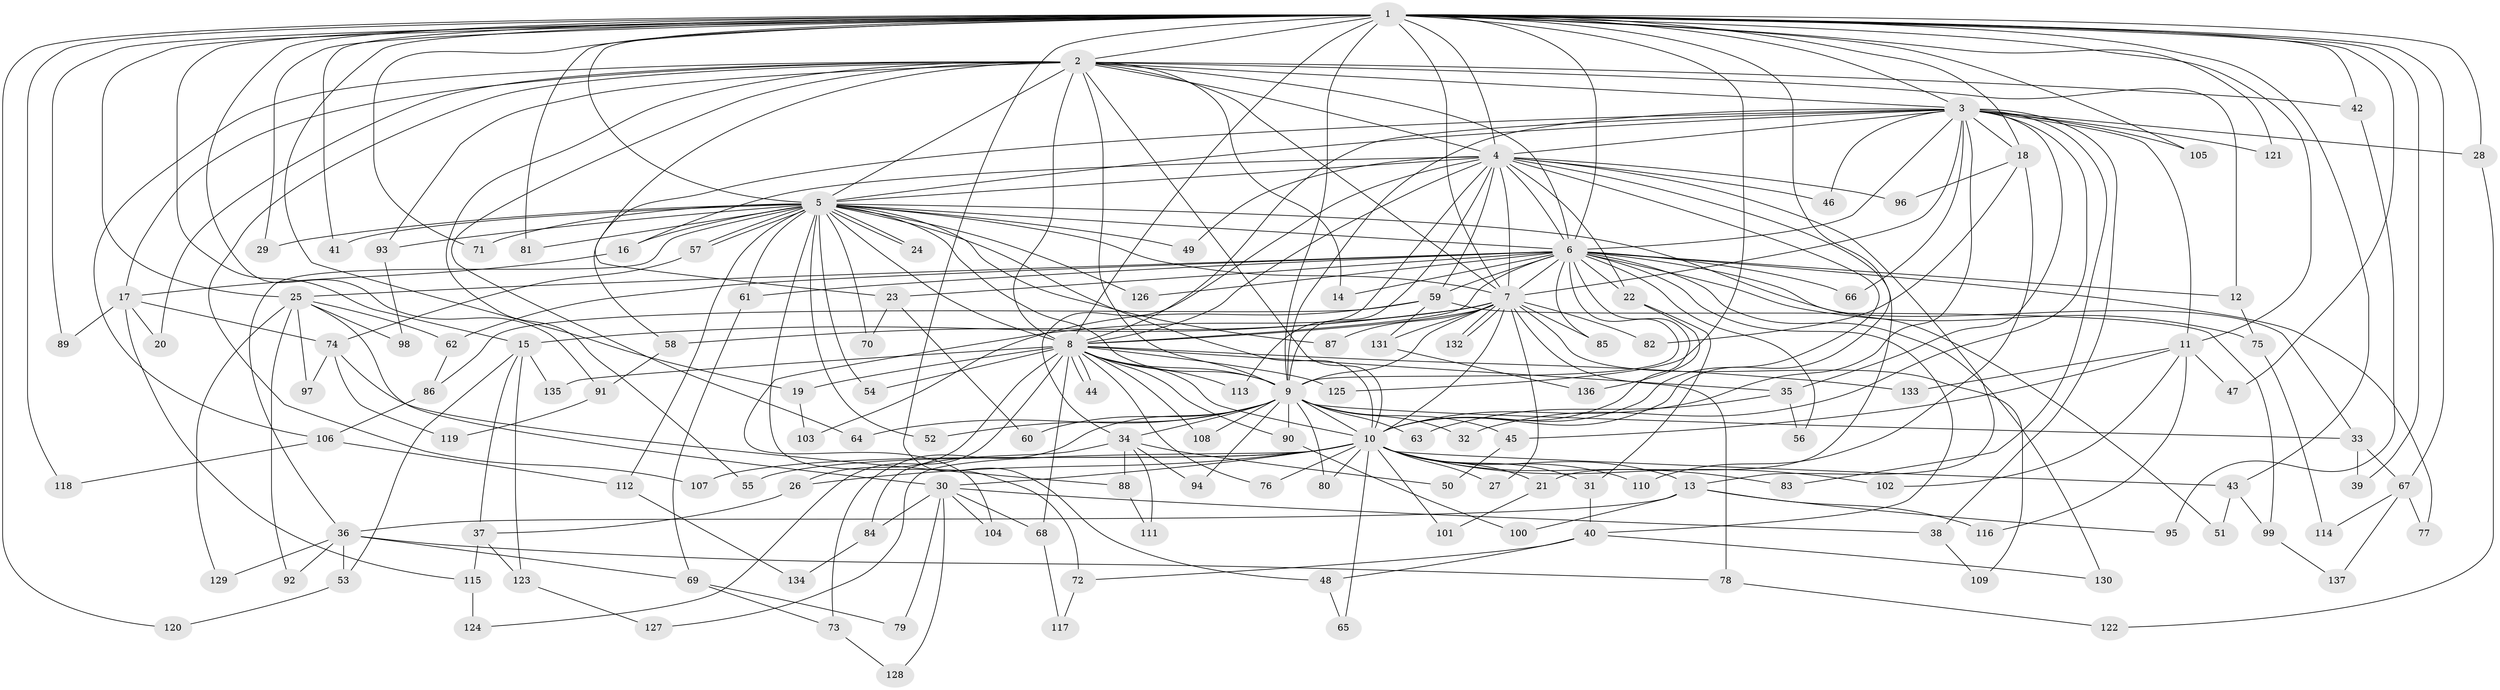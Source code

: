 // coarse degree distribution, {3: 0.2753623188405797, 23: 0.014492753623188406, 1: 0.043478260869565216, 2: 0.2318840579710145, 4: 0.10144927536231885, 18: 0.028985507246376812, 27: 0.014492753623188406, 5: 0.11594202898550725, 6: 0.057971014492753624, 8: 0.014492753623188406, 20: 0.014492753623188406, 16: 0.028985507246376812, 7: 0.028985507246376812, 19: 0.014492753623188406, 21: 0.014492753623188406}
// Generated by graph-tools (version 1.1) at 2025/36/03/04/25 23:36:17]
// undirected, 137 vertices, 299 edges
graph export_dot {
  node [color=gray90,style=filled];
  1;
  2;
  3;
  4;
  5;
  6;
  7;
  8;
  9;
  10;
  11;
  12;
  13;
  14;
  15;
  16;
  17;
  18;
  19;
  20;
  21;
  22;
  23;
  24;
  25;
  26;
  27;
  28;
  29;
  30;
  31;
  32;
  33;
  34;
  35;
  36;
  37;
  38;
  39;
  40;
  41;
  42;
  43;
  44;
  45;
  46;
  47;
  48;
  49;
  50;
  51;
  52;
  53;
  54;
  55;
  56;
  57;
  58;
  59;
  60;
  61;
  62;
  63;
  64;
  65;
  66;
  67;
  68;
  69;
  70;
  71;
  72;
  73;
  74;
  75;
  76;
  77;
  78;
  79;
  80;
  81;
  82;
  83;
  84;
  85;
  86;
  87;
  88;
  89;
  90;
  91;
  92;
  93;
  94;
  95;
  96;
  97;
  98;
  99;
  100;
  101;
  102;
  103;
  104;
  105;
  106;
  107;
  108;
  109;
  110;
  111;
  112;
  113;
  114;
  115;
  116;
  117;
  118;
  119;
  120;
  121;
  122;
  123;
  124;
  125;
  126;
  127;
  128;
  129;
  130;
  131;
  132;
  133;
  134;
  135;
  136;
  137;
  1 -- 2;
  1 -- 3;
  1 -- 4;
  1 -- 5;
  1 -- 6;
  1 -- 7;
  1 -- 8;
  1 -- 9;
  1 -- 10;
  1 -- 11;
  1 -- 15;
  1 -- 18;
  1 -- 19;
  1 -- 25;
  1 -- 28;
  1 -- 29;
  1 -- 39;
  1 -- 41;
  1 -- 42;
  1 -- 43;
  1 -- 47;
  1 -- 48;
  1 -- 67;
  1 -- 71;
  1 -- 81;
  1 -- 89;
  1 -- 91;
  1 -- 105;
  1 -- 118;
  1 -- 120;
  1 -- 121;
  1 -- 125;
  2 -- 3;
  2 -- 4;
  2 -- 5;
  2 -- 6;
  2 -- 7;
  2 -- 8;
  2 -- 9;
  2 -- 10;
  2 -- 12;
  2 -- 14;
  2 -- 17;
  2 -- 20;
  2 -- 23;
  2 -- 42;
  2 -- 55;
  2 -- 64;
  2 -- 93;
  2 -- 106;
  2 -- 107;
  3 -- 4;
  3 -- 5;
  3 -- 6;
  3 -- 7;
  3 -- 8;
  3 -- 9;
  3 -- 10;
  3 -- 11;
  3 -- 18;
  3 -- 28;
  3 -- 32;
  3 -- 35;
  3 -- 38;
  3 -- 46;
  3 -- 58;
  3 -- 66;
  3 -- 83;
  3 -- 105;
  3 -- 121;
  4 -- 5;
  4 -- 6;
  4 -- 7;
  4 -- 8;
  4 -- 9;
  4 -- 10;
  4 -- 13;
  4 -- 16;
  4 -- 21;
  4 -- 22;
  4 -- 34;
  4 -- 46;
  4 -- 49;
  4 -- 59;
  4 -- 96;
  4 -- 113;
  5 -- 6;
  5 -- 7;
  5 -- 8;
  5 -- 9;
  5 -- 10;
  5 -- 16;
  5 -- 24;
  5 -- 24;
  5 -- 29;
  5 -- 36;
  5 -- 41;
  5 -- 49;
  5 -- 51;
  5 -- 52;
  5 -- 54;
  5 -- 57;
  5 -- 57;
  5 -- 61;
  5 -- 70;
  5 -- 71;
  5 -- 72;
  5 -- 81;
  5 -- 87;
  5 -- 93;
  5 -- 112;
  5 -- 126;
  6 -- 7;
  6 -- 8;
  6 -- 9;
  6 -- 10;
  6 -- 12;
  6 -- 14;
  6 -- 22;
  6 -- 23;
  6 -- 25;
  6 -- 33;
  6 -- 40;
  6 -- 56;
  6 -- 59;
  6 -- 61;
  6 -- 62;
  6 -- 66;
  6 -- 75;
  6 -- 77;
  6 -- 85;
  6 -- 126;
  6 -- 130;
  7 -- 8;
  7 -- 9;
  7 -- 10;
  7 -- 15;
  7 -- 27;
  7 -- 58;
  7 -- 78;
  7 -- 82;
  7 -- 85;
  7 -- 87;
  7 -- 104;
  7 -- 109;
  7 -- 131;
  7 -- 132;
  7 -- 132;
  8 -- 9;
  8 -- 10;
  8 -- 19;
  8 -- 26;
  8 -- 35;
  8 -- 44;
  8 -- 44;
  8 -- 54;
  8 -- 68;
  8 -- 76;
  8 -- 90;
  8 -- 108;
  8 -- 113;
  8 -- 124;
  8 -- 125;
  8 -- 133;
  8 -- 135;
  9 -- 10;
  9 -- 32;
  9 -- 33;
  9 -- 34;
  9 -- 45;
  9 -- 52;
  9 -- 60;
  9 -- 63;
  9 -- 64;
  9 -- 73;
  9 -- 80;
  9 -- 90;
  9 -- 94;
  9 -- 108;
  10 -- 13;
  10 -- 21;
  10 -- 26;
  10 -- 27;
  10 -- 30;
  10 -- 31;
  10 -- 43;
  10 -- 55;
  10 -- 65;
  10 -- 76;
  10 -- 80;
  10 -- 83;
  10 -- 101;
  10 -- 102;
  10 -- 107;
  10 -- 110;
  10 -- 127;
  11 -- 45;
  11 -- 47;
  11 -- 102;
  11 -- 116;
  11 -- 133;
  12 -- 75;
  13 -- 36;
  13 -- 95;
  13 -- 100;
  13 -- 116;
  15 -- 37;
  15 -- 53;
  15 -- 123;
  15 -- 135;
  16 -- 17;
  17 -- 20;
  17 -- 74;
  17 -- 89;
  17 -- 115;
  18 -- 82;
  18 -- 96;
  18 -- 110;
  19 -- 103;
  21 -- 101;
  22 -- 31;
  22 -- 136;
  23 -- 60;
  23 -- 70;
  25 -- 30;
  25 -- 62;
  25 -- 92;
  25 -- 97;
  25 -- 98;
  25 -- 129;
  26 -- 37;
  28 -- 122;
  30 -- 38;
  30 -- 68;
  30 -- 79;
  30 -- 84;
  30 -- 104;
  30 -- 128;
  31 -- 40;
  33 -- 39;
  33 -- 67;
  34 -- 50;
  34 -- 84;
  34 -- 88;
  34 -- 94;
  34 -- 111;
  35 -- 56;
  35 -- 63;
  36 -- 53;
  36 -- 69;
  36 -- 78;
  36 -- 92;
  36 -- 129;
  37 -- 115;
  37 -- 123;
  38 -- 109;
  40 -- 48;
  40 -- 72;
  40 -- 130;
  42 -- 95;
  43 -- 51;
  43 -- 99;
  45 -- 50;
  48 -- 65;
  53 -- 120;
  57 -- 74;
  58 -- 91;
  59 -- 86;
  59 -- 99;
  59 -- 103;
  59 -- 131;
  61 -- 69;
  62 -- 86;
  67 -- 77;
  67 -- 114;
  67 -- 137;
  68 -- 117;
  69 -- 73;
  69 -- 79;
  72 -- 117;
  73 -- 128;
  74 -- 88;
  74 -- 97;
  74 -- 119;
  75 -- 114;
  78 -- 122;
  84 -- 134;
  86 -- 106;
  88 -- 111;
  90 -- 100;
  91 -- 119;
  93 -- 98;
  99 -- 137;
  106 -- 112;
  106 -- 118;
  112 -- 134;
  115 -- 124;
  123 -- 127;
  131 -- 136;
}
